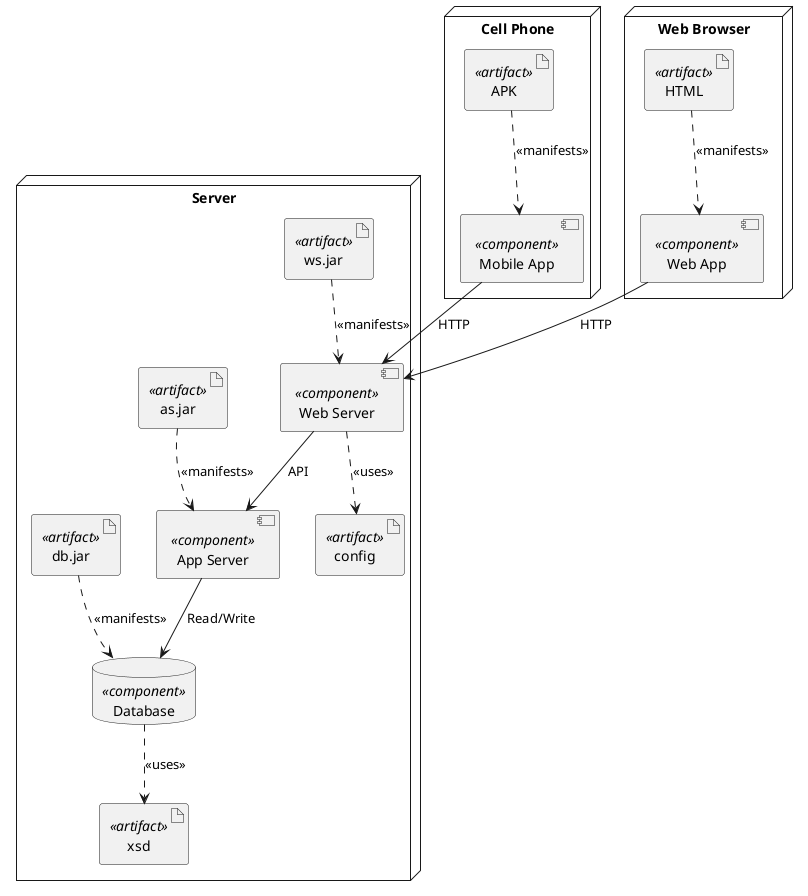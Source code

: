 @startuml
node Server {
  artifact "ws.jar" <<artifact>>
  artifact config <<artifact>>
  component "Web Server" <<component>>
  "ws.jar" ..> "Web Server" : <<manifests>>
  "Web Server" ..> config : <<uses>>
  artifact "as.jar" <<artifact>>
  component "App Server" <<component>>
  "as.jar" ..> "App Server" : <<manifests>>
  artifact "db.jar" <<artifact>>
  artifact xsd <<artifact>>
  database "Database" <<component>>
  "db.jar" ..> "Database" : <<manifests>>
  Database ..> xsd : <<uses>>
}
node "Cell Phone" {
  artifact APK <<artifact>>
  component "Mobile App" <<component>>
  APK ..> "Mobile App" : <<manifests>>
}
node "Web Browser" {
  artifact HTML <<artifact>>
  component "Web App" <<component>>
  HTML ..> "Web App" : <<manifests>>
}
"Mobile App" --> "Web Server" : HTTP
"Web App" --> "Web Server" : HTTP
"Web Server" --> "App Server" : API
"App Server" --> "Database" : "Read/Write"
@enduml